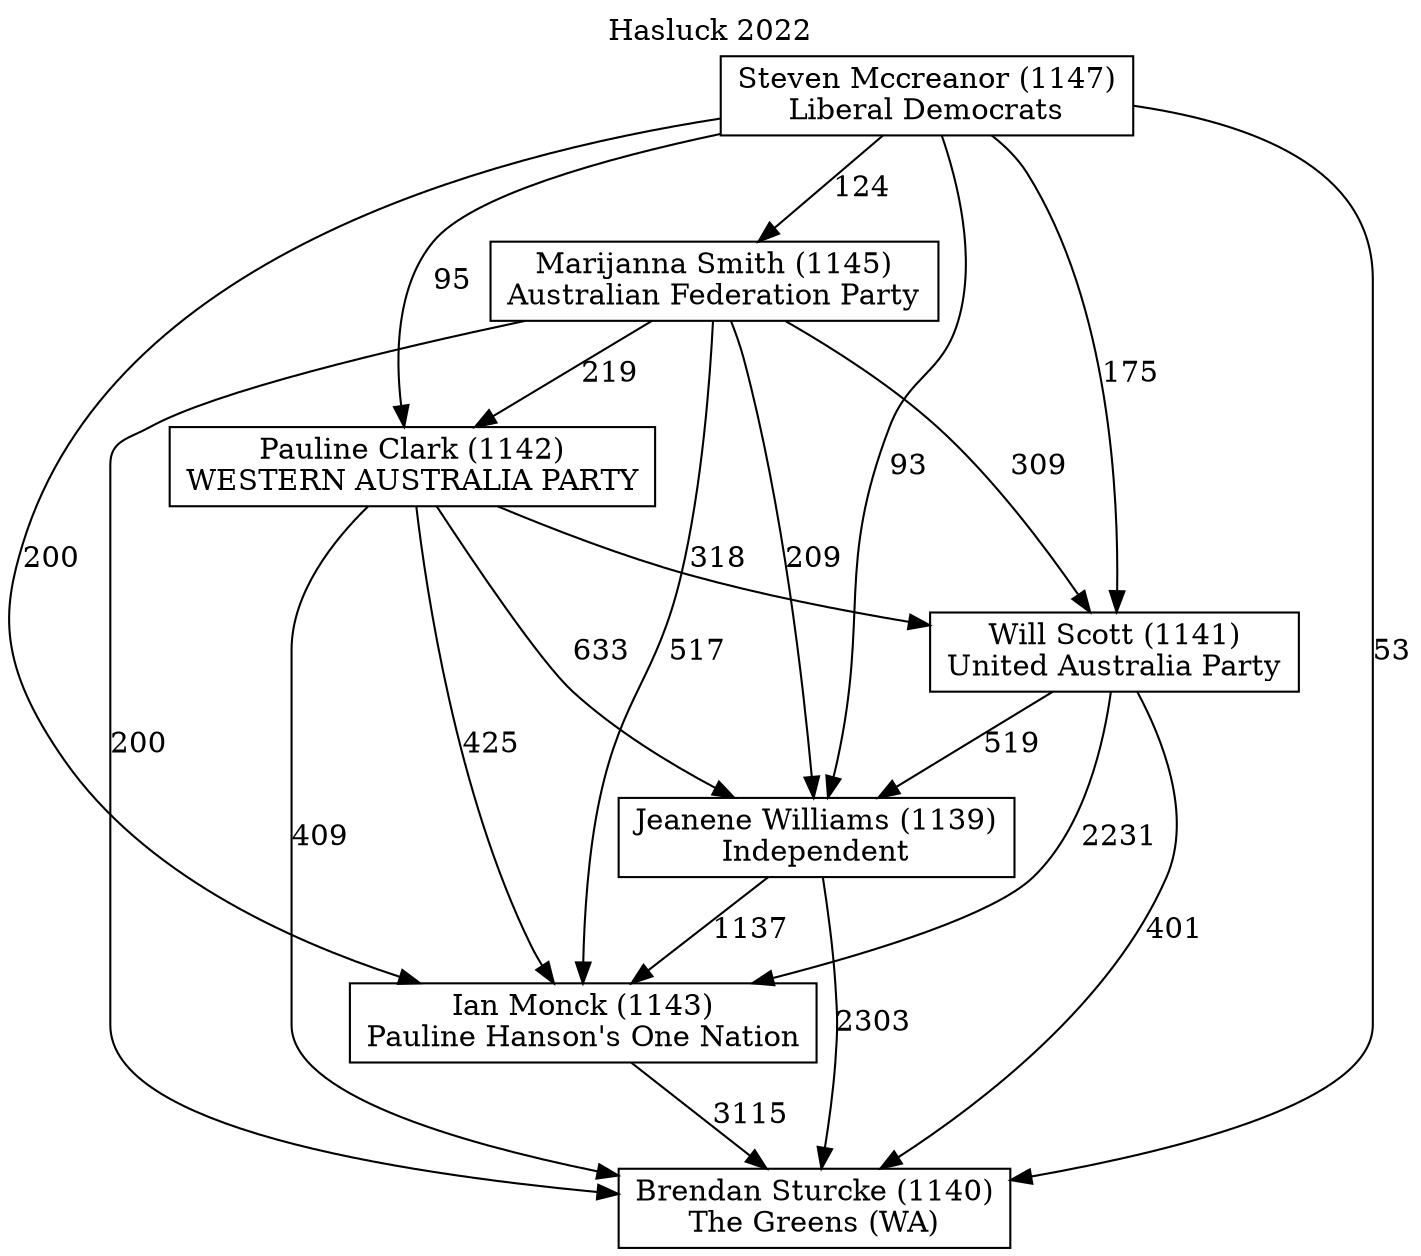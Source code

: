 // House preference flow
digraph "Brendan Sturcke (1140)_Hasluck_2022" {
	graph [label="Hasluck 2022" labelloc=t mclimit=10]
	node [shape=box]
	"Pauline Clark (1142)" [label="Pauline Clark (1142)
WESTERN AUSTRALIA PARTY"]
	"Jeanene Williams (1139)" [label="Jeanene Williams (1139)
Independent"]
	"Ian Monck (1143)" [label="Ian Monck (1143)
Pauline Hanson's One Nation"]
	"Brendan Sturcke (1140)" [label="Brendan Sturcke (1140)
The Greens (WA)"]
	"Will Scott (1141)" [label="Will Scott (1141)
United Australia Party"]
	"Steven Mccreanor (1147)" [label="Steven Mccreanor (1147)
Liberal Democrats"]
	"Marijanna Smith (1145)" [label="Marijanna Smith (1145)
Australian Federation Party"]
	"Jeanene Williams (1139)" -> "Brendan Sturcke (1140)" [label=2303]
	"Ian Monck (1143)" -> "Brendan Sturcke (1140)" [label=3115]
	"Will Scott (1141)" -> "Ian Monck (1143)" [label=2231]
	"Pauline Clark (1142)" -> "Brendan Sturcke (1140)" [label=409]
	"Marijanna Smith (1145)" -> "Ian Monck (1143)" [label=517]
	"Jeanene Williams (1139)" -> "Ian Monck (1143)" [label=1137]
	"Will Scott (1141)" -> "Brendan Sturcke (1140)" [label=401]
	"Steven Mccreanor (1147)" -> "Marijanna Smith (1145)" [label=124]
	"Pauline Clark (1142)" -> "Will Scott (1141)" [label=318]
	"Pauline Clark (1142)" -> "Jeanene Williams (1139)" [label=633]
	"Marijanna Smith (1145)" -> "Brendan Sturcke (1140)" [label=200]
	"Marijanna Smith (1145)" -> "Jeanene Williams (1139)" [label=209]
	"Steven Mccreanor (1147)" -> "Brendan Sturcke (1140)" [label=53]
	"Steven Mccreanor (1147)" -> "Pauline Clark (1142)" [label=95]
	"Steven Mccreanor (1147)" -> "Ian Monck (1143)" [label=200]
	"Will Scott (1141)" -> "Jeanene Williams (1139)" [label=519]
	"Steven Mccreanor (1147)" -> "Will Scott (1141)" [label=175]
	"Marijanna Smith (1145)" -> "Will Scott (1141)" [label=309]
	"Marijanna Smith (1145)" -> "Pauline Clark (1142)" [label=219]
	"Pauline Clark (1142)" -> "Ian Monck (1143)" [label=425]
	"Steven Mccreanor (1147)" -> "Jeanene Williams (1139)" [label=93]
}
